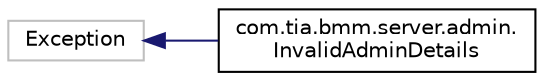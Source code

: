 digraph "Graphical Class Hierarchy"
{
 // INTERACTIVE_SVG=YES
 // LATEX_PDF_SIZE
  edge [fontname="Helvetica",fontsize="10",labelfontname="Helvetica",labelfontsize="10"];
  node [fontname="Helvetica",fontsize="10",shape=record];
  rankdir="LR";
  Node13 [label="Exception",height=0.2,width=0.4,color="grey75", fillcolor="white", style="filled",tooltip=" "];
  Node13 -> Node0 [dir="back",color="midnightblue",fontsize="10",style="solid",fontname="Helvetica"];
  Node0 [label="com.tia.bmm.server.admin.\lInvalidAdminDetails",height=0.2,width=0.4,color="black", fillcolor="white", style="filled",URL="$d4/d57/classcom_1_1tia_1_1bmm_1_1server_1_1admin_1_1_invalid_admin_details.html",tooltip=" "];
}
